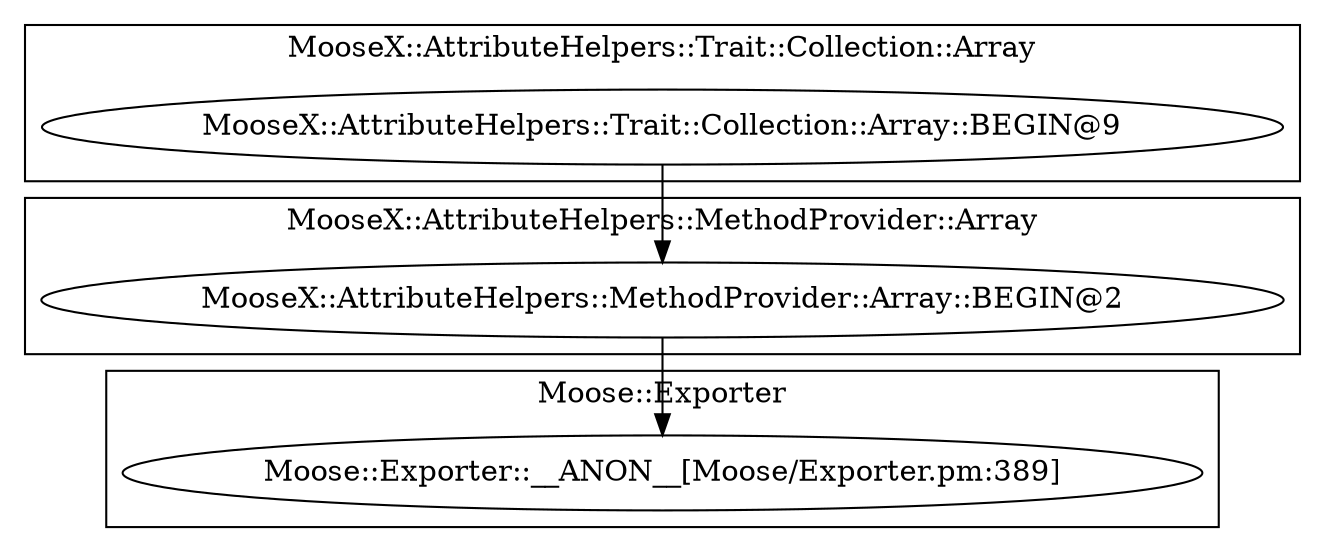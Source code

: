 digraph {
graph [overlap=false]
subgraph cluster_Moose_Exporter {
	label="Moose::Exporter";
	"Moose::Exporter::__ANON__[Moose/Exporter.pm:389]";
}
subgraph cluster_MooseX_AttributeHelpers_Trait_Collection_Array {
	label="MooseX::AttributeHelpers::Trait::Collection::Array";
	"MooseX::AttributeHelpers::Trait::Collection::Array::BEGIN@9";
}
subgraph cluster_MooseX_AttributeHelpers_MethodProvider_Array {
	label="MooseX::AttributeHelpers::MethodProvider::Array";
	"MooseX::AttributeHelpers::MethodProvider::Array::BEGIN@2";
}
"MooseX::AttributeHelpers::Trait::Collection::Array::BEGIN@9" -> "MooseX::AttributeHelpers::MethodProvider::Array::BEGIN@2";
"MooseX::AttributeHelpers::MethodProvider::Array::BEGIN@2" -> "Moose::Exporter::__ANON__[Moose/Exporter.pm:389]";
}

